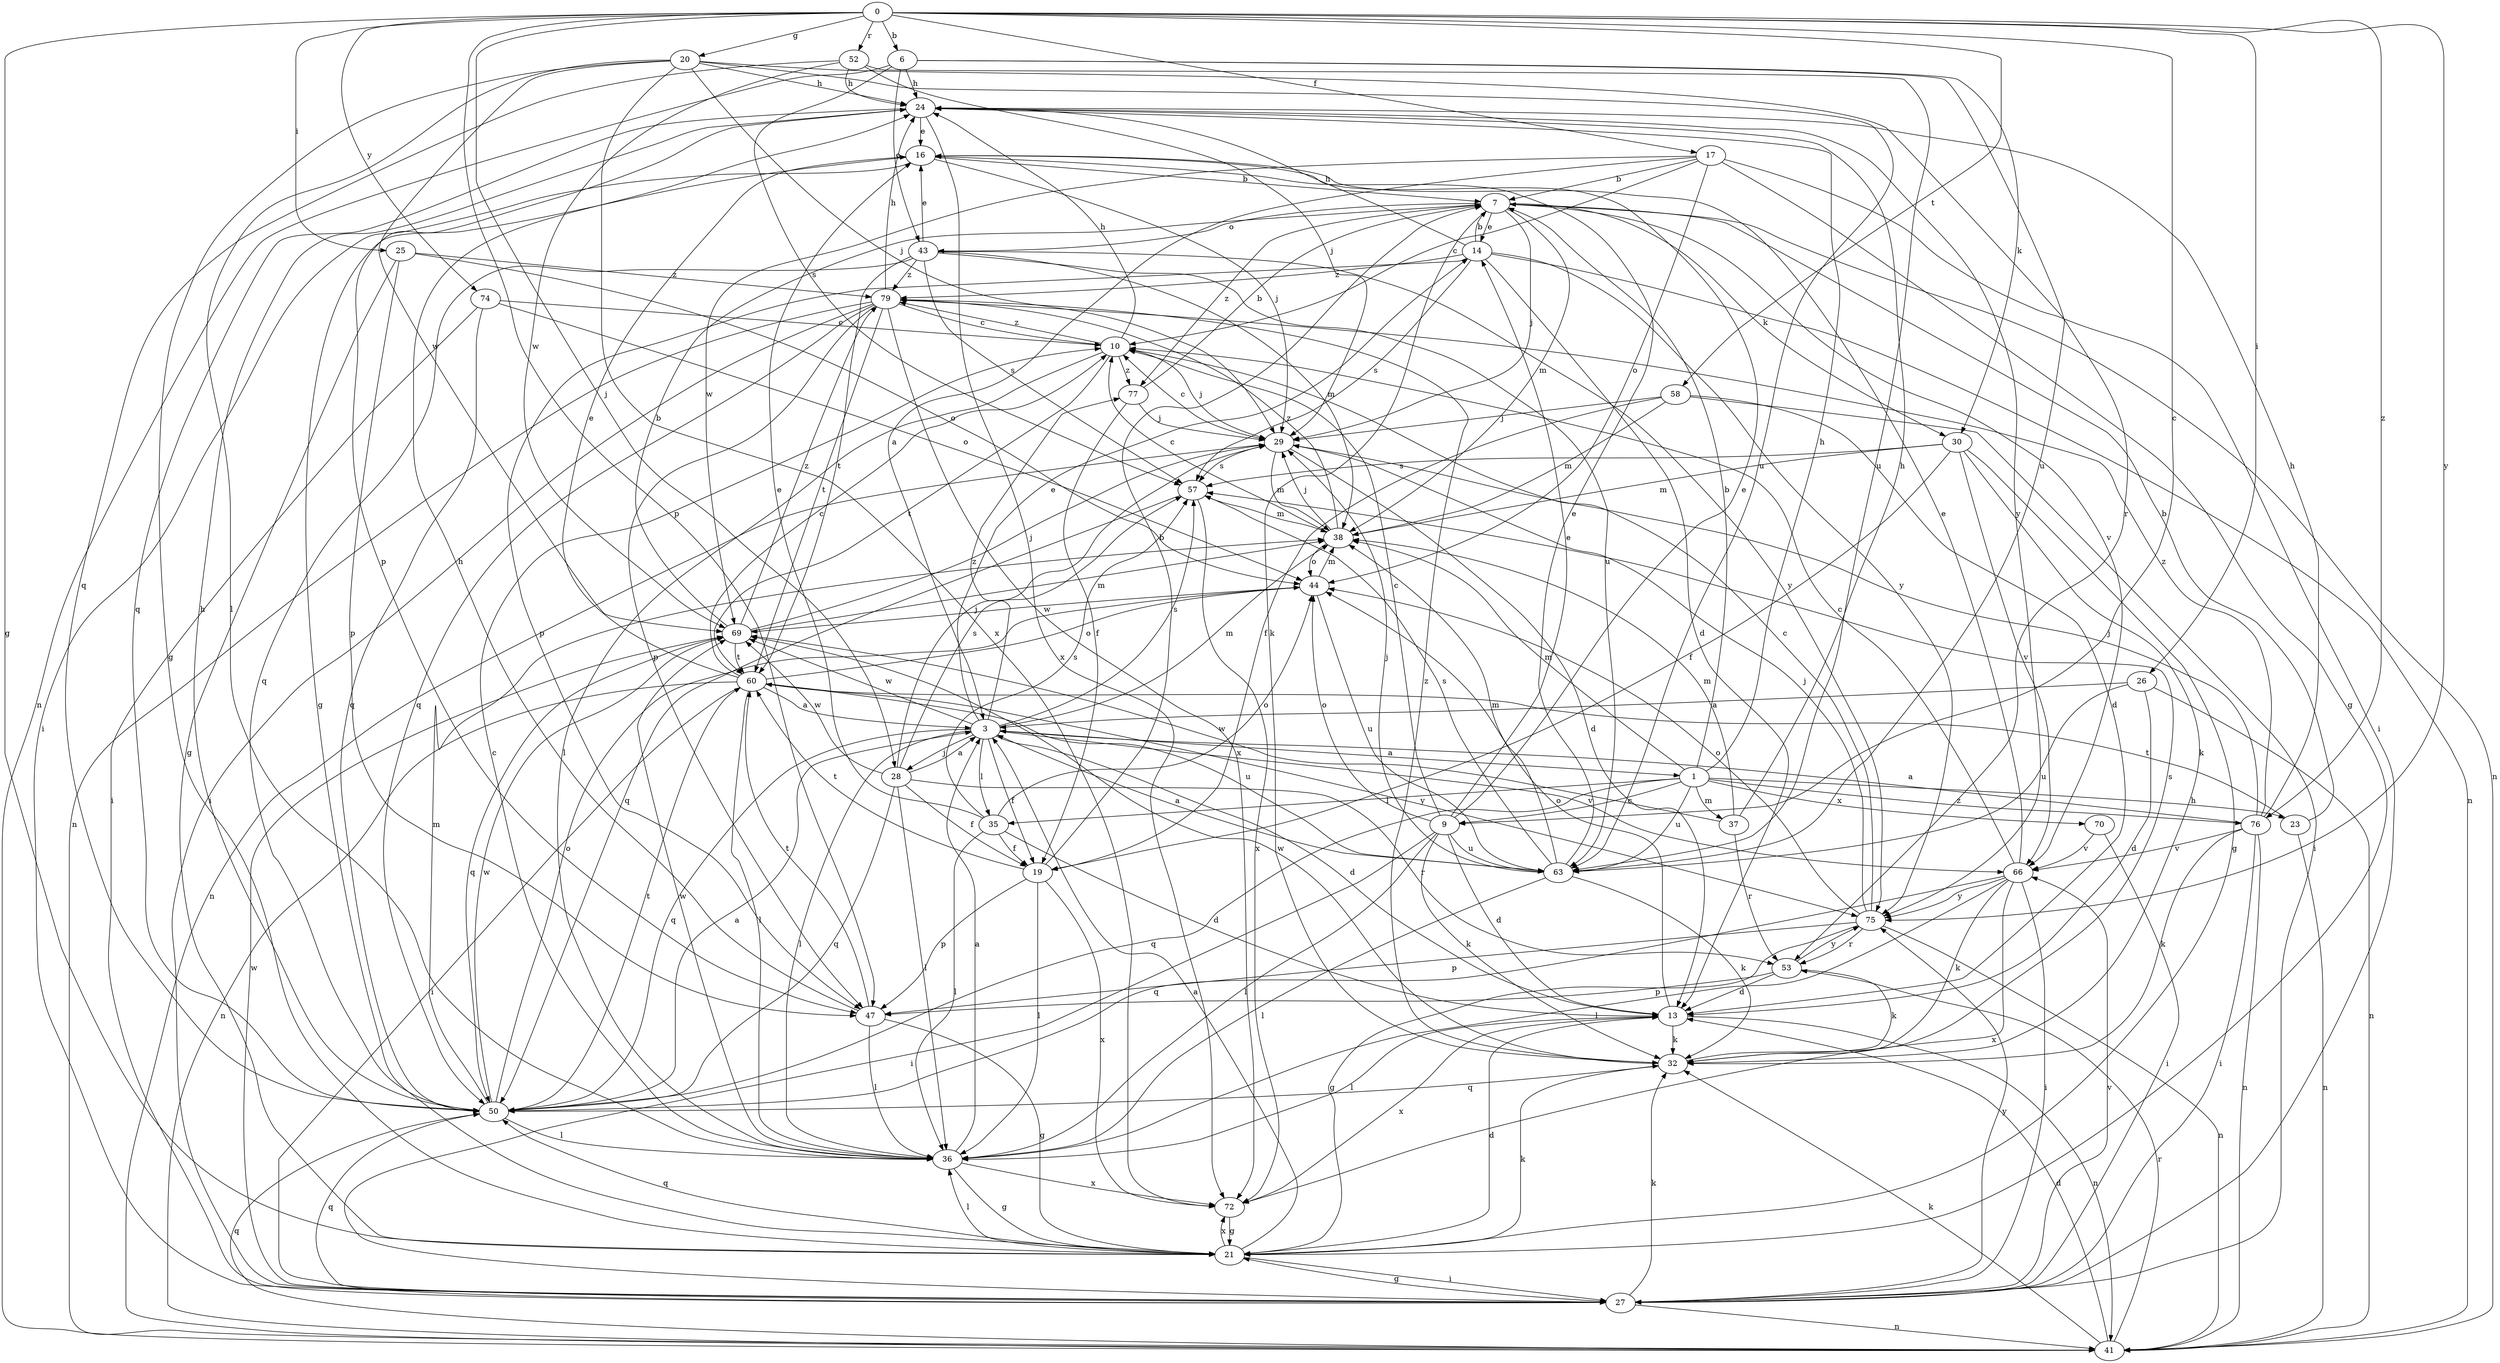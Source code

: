 strict digraph  {
0;
1;
3;
6;
7;
9;
10;
13;
14;
16;
17;
19;
20;
21;
23;
24;
25;
26;
27;
28;
29;
30;
32;
35;
36;
37;
38;
41;
43;
44;
47;
50;
52;
53;
57;
58;
60;
63;
66;
69;
70;
72;
74;
75;
76;
77;
79;
0 -> 6  [label=b];
0 -> 9  [label=c];
0 -> 17  [label=f];
0 -> 20  [label=g];
0 -> 21  [label=g];
0 -> 25  [label=i];
0 -> 26  [label=i];
0 -> 28  [label=j];
0 -> 47  [label=p];
0 -> 52  [label=r];
0 -> 58  [label=t];
0 -> 74  [label=y];
0 -> 75  [label=y];
0 -> 76  [label=z];
1 -> 7  [label=b];
1 -> 9  [label=c];
1 -> 23  [label=h];
1 -> 24  [label=h];
1 -> 35  [label=l];
1 -> 37  [label=m];
1 -> 38  [label=m];
1 -> 50  [label=q];
1 -> 63  [label=u];
1 -> 70  [label=x];
1 -> 76  [label=z];
3 -> 1  [label=a];
3 -> 13  [label=d];
3 -> 14  [label=e];
3 -> 19  [label=f];
3 -> 28  [label=j];
3 -> 35  [label=l];
3 -> 36  [label=l];
3 -> 38  [label=m];
3 -> 50  [label=q];
3 -> 57  [label=s];
3 -> 66  [label=v];
3 -> 69  [label=w];
3 -> 77  [label=z];
6 -> 24  [label=h];
6 -> 30  [label=k];
6 -> 41  [label=n];
6 -> 43  [label=o];
6 -> 57  [label=s];
6 -> 63  [label=u];
7 -> 14  [label=e];
7 -> 29  [label=j];
7 -> 30  [label=k];
7 -> 32  [label=k];
7 -> 38  [label=m];
7 -> 41  [label=n];
7 -> 43  [label=o];
7 -> 66  [label=v];
7 -> 77  [label=z];
9 -> 10  [label=c];
9 -> 13  [label=d];
9 -> 14  [label=e];
9 -> 16  [label=e];
9 -> 27  [label=i];
9 -> 32  [label=k];
9 -> 36  [label=l];
9 -> 44  [label=o];
9 -> 63  [label=u];
10 -> 24  [label=h];
10 -> 29  [label=j];
10 -> 36  [label=l];
10 -> 60  [label=t];
10 -> 77  [label=z];
10 -> 79  [label=z];
13 -> 32  [label=k];
13 -> 36  [label=l];
13 -> 41  [label=n];
13 -> 44  [label=o];
13 -> 72  [label=x];
14 -> 7  [label=b];
14 -> 13  [label=d];
14 -> 24  [label=h];
14 -> 41  [label=n];
14 -> 47  [label=p];
14 -> 57  [label=s];
14 -> 75  [label=y];
14 -> 79  [label=z];
16 -> 7  [label=b];
16 -> 21  [label=g];
16 -> 27  [label=i];
16 -> 29  [label=j];
17 -> 3  [label=a];
17 -> 7  [label=b];
17 -> 10  [label=c];
17 -> 21  [label=g];
17 -> 27  [label=i];
17 -> 44  [label=o];
17 -> 69  [label=w];
19 -> 7  [label=b];
19 -> 36  [label=l];
19 -> 47  [label=p];
19 -> 60  [label=t];
19 -> 72  [label=x];
20 -> 21  [label=g];
20 -> 24  [label=h];
20 -> 29  [label=j];
20 -> 36  [label=l];
20 -> 53  [label=r];
20 -> 63  [label=u];
20 -> 69  [label=w];
20 -> 72  [label=x];
21 -> 3  [label=a];
21 -> 13  [label=d];
21 -> 27  [label=i];
21 -> 32  [label=k];
21 -> 36  [label=l];
21 -> 50  [label=q];
21 -> 72  [label=x];
23 -> 7  [label=b];
23 -> 41  [label=n];
23 -> 60  [label=t];
24 -> 16  [label=e];
24 -> 47  [label=p];
24 -> 50  [label=q];
24 -> 72  [label=x];
24 -> 75  [label=y];
25 -> 21  [label=g];
25 -> 44  [label=o];
25 -> 47  [label=p];
25 -> 79  [label=z];
26 -> 3  [label=a];
26 -> 13  [label=d];
26 -> 41  [label=n];
26 -> 63  [label=u];
27 -> 21  [label=g];
27 -> 32  [label=k];
27 -> 41  [label=n];
27 -> 50  [label=q];
27 -> 66  [label=v];
27 -> 69  [label=w];
27 -> 75  [label=y];
28 -> 3  [label=a];
28 -> 19  [label=f];
28 -> 29  [label=j];
28 -> 36  [label=l];
28 -> 50  [label=q];
28 -> 53  [label=r];
28 -> 57  [label=s];
28 -> 69  [label=w];
29 -> 10  [label=c];
29 -> 13  [label=d];
29 -> 38  [label=m];
29 -> 41  [label=n];
29 -> 57  [label=s];
30 -> 19  [label=f];
30 -> 21  [label=g];
30 -> 32  [label=k];
30 -> 38  [label=m];
30 -> 57  [label=s];
30 -> 66  [label=v];
32 -> 50  [label=q];
32 -> 57  [label=s];
32 -> 69  [label=w];
32 -> 79  [label=z];
35 -> 13  [label=d];
35 -> 16  [label=e];
35 -> 19  [label=f];
35 -> 36  [label=l];
35 -> 44  [label=o];
35 -> 57  [label=s];
36 -> 3  [label=a];
36 -> 10  [label=c];
36 -> 21  [label=g];
36 -> 69  [label=w];
36 -> 72  [label=x];
37 -> 24  [label=h];
37 -> 38  [label=m];
37 -> 53  [label=r];
37 -> 69  [label=w];
38 -> 10  [label=c];
38 -> 29  [label=j];
38 -> 44  [label=o];
38 -> 79  [label=z];
41 -> 13  [label=d];
41 -> 32  [label=k];
41 -> 50  [label=q];
41 -> 53  [label=r];
43 -> 16  [label=e];
43 -> 38  [label=m];
43 -> 50  [label=q];
43 -> 57  [label=s];
43 -> 60  [label=t];
43 -> 63  [label=u];
43 -> 75  [label=y];
43 -> 79  [label=z];
44 -> 38  [label=m];
44 -> 63  [label=u];
44 -> 69  [label=w];
47 -> 21  [label=g];
47 -> 24  [label=h];
47 -> 36  [label=l];
47 -> 60  [label=t];
50 -> 3  [label=a];
50 -> 24  [label=h];
50 -> 36  [label=l];
50 -> 38  [label=m];
50 -> 44  [label=o];
50 -> 60  [label=t];
50 -> 69  [label=w];
52 -> 24  [label=h];
52 -> 29  [label=j];
52 -> 50  [label=q];
52 -> 63  [label=u];
52 -> 69  [label=w];
53 -> 13  [label=d];
53 -> 32  [label=k];
53 -> 47  [label=p];
53 -> 75  [label=y];
57 -> 38  [label=m];
57 -> 50  [label=q];
57 -> 72  [label=x];
58 -> 13  [label=d];
58 -> 19  [label=f];
58 -> 27  [label=i];
58 -> 29  [label=j];
58 -> 38  [label=m];
60 -> 3  [label=a];
60 -> 10  [label=c];
60 -> 16  [label=e];
60 -> 27  [label=i];
60 -> 36  [label=l];
60 -> 41  [label=n];
60 -> 44  [label=o];
60 -> 63  [label=u];
60 -> 75  [label=y];
63 -> 3  [label=a];
63 -> 16  [label=e];
63 -> 29  [label=j];
63 -> 32  [label=k];
63 -> 36  [label=l];
63 -> 38  [label=m];
63 -> 57  [label=s];
66 -> 10  [label=c];
66 -> 16  [label=e];
66 -> 27  [label=i];
66 -> 32  [label=k];
66 -> 36  [label=l];
66 -> 50  [label=q];
66 -> 72  [label=x];
66 -> 75  [label=y];
69 -> 7  [label=b];
69 -> 29  [label=j];
69 -> 38  [label=m];
69 -> 50  [label=q];
69 -> 60  [label=t];
69 -> 79  [label=z];
70 -> 27  [label=i];
70 -> 66  [label=v];
72 -> 21  [label=g];
74 -> 10  [label=c];
74 -> 27  [label=i];
74 -> 44  [label=o];
74 -> 50  [label=q];
75 -> 10  [label=c];
75 -> 21  [label=g];
75 -> 29  [label=j];
75 -> 41  [label=n];
75 -> 44  [label=o];
75 -> 47  [label=p];
75 -> 53  [label=r];
76 -> 3  [label=a];
76 -> 24  [label=h];
76 -> 27  [label=i];
76 -> 29  [label=j];
76 -> 32  [label=k];
76 -> 41  [label=n];
76 -> 66  [label=v];
76 -> 79  [label=z];
77 -> 7  [label=b];
77 -> 19  [label=f];
77 -> 29  [label=j];
79 -> 10  [label=c];
79 -> 24  [label=h];
79 -> 27  [label=i];
79 -> 41  [label=n];
79 -> 47  [label=p];
79 -> 50  [label=q];
79 -> 60  [label=t];
79 -> 72  [label=x];
}
